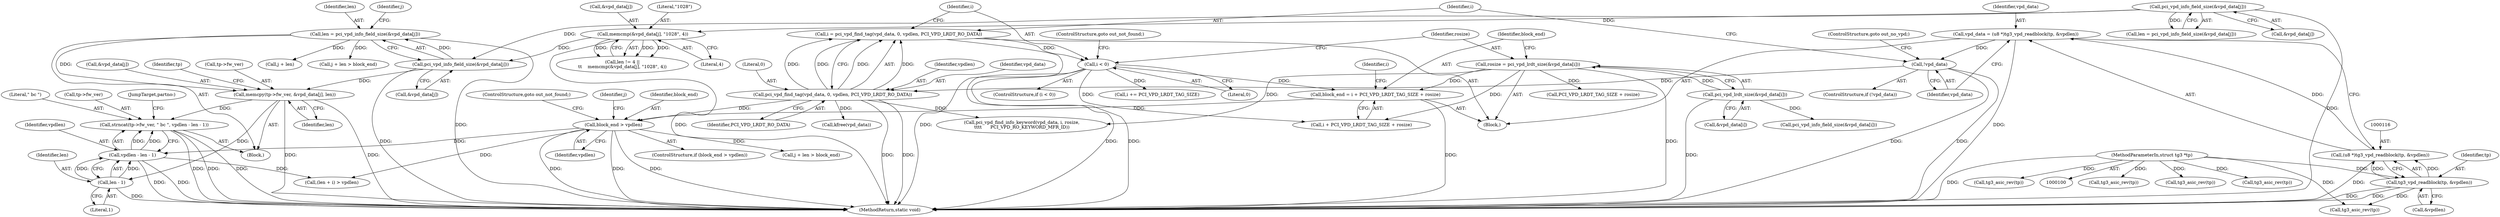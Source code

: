 digraph "1_linux_715230a44310a8cf66fbfb5a46f9a62a9b2de424@API" {
"1000238" [label="(Call,strncat(tp->fw_ver, \" bc \", vpdlen - len - 1))"];
"1000229" [label="(Call,memcpy(tp->fw_ver, &vpd_data[j], len))"];
"1000214" [label="(Call,pci_vpd_info_field_size(&vpd_data[j]))"];
"1000192" [label="(Call,memcmp(&vpd_data[j], \"1028\", 4))"];
"1000173" [label="(Call,pci_vpd_info_field_size(&vpd_data[j]))"];
"1000212" [label="(Call,len = pci_vpd_info_field_size(&vpd_data[j]))"];
"1000243" [label="(Call,vpdlen - len - 1)"];
"1000155" [label="(Call,block_end > vpdlen)"];
"1000144" [label="(Call,block_end = i + PCI_VPD_LRDT_TAG_SIZE + rosize)"];
"1000133" [label="(Call,i < 0)"];
"1000125" [label="(Call,i = pci_vpd_find_tag(vpd_data, 0, vpdlen, PCI_VPD_LRDT_RO_DATA))"];
"1000127" [label="(Call,pci_vpd_find_tag(vpd_data, 0, vpdlen, PCI_VPD_LRDT_RO_DATA))"];
"1000122" [label="(Call,!vpd_data)"];
"1000113" [label="(Call,vpd_data = (u8 *)tg3_vpd_readblock(tp, &vpdlen))"];
"1000115" [label="(Call,(u8 *)tg3_vpd_readblock(tp, &vpdlen))"];
"1000117" [label="(Call,tg3_vpd_readblock(tp, &vpdlen))"];
"1000101" [label="(MethodParameterIn,struct tg3 *tp)"];
"1000137" [label="(Call,rosize = pci_vpd_lrdt_size(&vpd_data[i]))"];
"1000139" [label="(Call,pci_vpd_lrdt_size(&vpd_data[i]))"];
"1000245" [label="(Call,len - 1)"];
"1000188" [label="(Call,len != 4 ||\n\t\t    memcmp(&vpd_data[j], \"1028\", 4))"];
"1000154" [label="(ControlStructure,if (block_end > vpdlen))"];
"1000145" [label="(Identifier,block_end)"];
"1000568" [label="(Call,tg3_asic_rev(tp))"];
"1000239" [label="(Call,tp->fw_ver)"];
"1000212" [label="(Call,len = pci_vpd_info_field_size(&vpd_data[j]))"];
"1000146" [label="(Call,i + PCI_VPD_LRDT_TAG_SIZE + rosize)"];
"1000121" [label="(ControlStructure,if (!vpd_data))"];
"1000117" [label="(Call,tg3_vpd_readblock(tp, &vpdlen))"];
"1000248" [label="(JumpTarget,partno:)"];
"1000137" [label="(Call,rosize = pci_vpd_lrdt_size(&vpd_data[i]))"];
"1000161" [label="(Call,pci_vpd_find_info_keyword(vpd_data, i, rosize,\n\t\t\t\t      PCI_VPD_RO_KEYWORD_MFR_ID))"];
"1000125" [label="(Call,i = pci_vpd_find_tag(vpd_data, 0, vpdlen, PCI_VPD_LRDT_RO_DATA))"];
"1000242" [label="(Literal,\" bc \")"];
"1000124" [label="(ControlStructure,goto out_no_vpd;)"];
"1000244" [label="(Identifier,vpdlen)"];
"1000220" [label="(Identifier,j)"];
"1000130" [label="(Identifier,vpdlen)"];
"1000412" [label="(Call,tg3_asic_rev(tp))"];
"1000140" [label="(Call,&vpd_data[i])"];
"1000148" [label="(Call,PCI_VPD_LRDT_TAG_SIZE + rosize)"];
"1000237" [label="(Identifier,len)"];
"1000122" [label="(Call,!vpd_data)"];
"1000144" [label="(Call,block_end = i + PCI_VPD_LRDT_TAG_SIZE + rosize)"];
"1000214" [label="(Call,pci_vpd_info_field_size(&vpd_data[j]))"];
"1000155" [label="(Call,block_end > vpdlen)"];
"1000246" [label="(Identifier,len)"];
"1000233" [label="(Call,&vpd_data[j])"];
"1000127" [label="(Call,pci_vpd_find_tag(vpd_data, 0, vpdlen, PCI_VPD_LRDT_RO_DATA))"];
"1000240" [label="(Identifier,tp)"];
"1000151" [label="(Call,i += PCI_VPD_LRDT_TAG_SIZE)"];
"1000173" [label="(Call,pci_vpd_info_field_size(&vpd_data[j]))"];
"1000304" [label="(Call,tg3_asic_rev(tp))"];
"1000276" [label="(Call,(len + i) > vpdlen)"];
"1000263" [label="(Call,pci_vpd_info_field_size(&vpd_data[i]))"];
"1000171" [label="(Call,len = pci_vpd_info_field_size(&vpd_data[j]))"];
"1000113" [label="(Call,vpd_data = (u8 *)tg3_vpd_readblock(tp, &vpdlen))"];
"1000230" [label="(Call,tp->fw_ver)"];
"1000229" [label="(Call,memcpy(tp->fw_ver, &vpd_data[j], len))"];
"1000213" [label="(Identifier,len)"];
"1000158" [label="(ControlStructure,goto out_not_found;)"];
"1000126" [label="(Identifier,i)"];
"1000192" [label="(Call,memcmp(&vpd_data[j], \"1028\", 4))"];
"1000504" [label="(Call,tg3_asic_rev(tp))"];
"1000160" [label="(Identifier,j)"];
"1000348" [label="(Call,tg3_asic_rev(tp))"];
"1000101" [label="(MethodParameterIn,struct tg3 *tp)"];
"1000183" [label="(Call,j + len > block_end)"];
"1000243" [label="(Call,vpdlen - len - 1)"];
"1000115" [label="(Call,(u8 *)tg3_vpd_readblock(tp, &vpdlen))"];
"1000128" [label="(Identifier,vpd_data)"];
"1000135" [label="(Literal,0)"];
"1000139" [label="(Call,pci_vpd_lrdt_size(&vpd_data[i]))"];
"1000585" [label="(MethodReturn,static void)"];
"1000170" [label="(Block,)"];
"1000114" [label="(Identifier,vpd_data)"];
"1000118" [label="(Identifier,tp)"];
"1000238" [label="(Call,strncat(tp->fw_ver, \" bc \", vpdlen - len - 1))"];
"1000119" [label="(Call,&vpdlen)"];
"1000245" [label="(Call,len - 1)"];
"1000136" [label="(ControlStructure,goto out_not_found;)"];
"1000224" [label="(Call,j + len)"];
"1000174" [label="(Call,&vpd_data[j])"];
"1000131" [label="(Identifier,PCI_VPD_LRDT_RO_DATA)"];
"1000292" [label="(Call,kfree(vpd_data))"];
"1000215" [label="(Call,&vpd_data[j])"];
"1000223" [label="(Call,j + len > block_end)"];
"1000157" [label="(Identifier,vpdlen)"];
"1000133" [label="(Call,i < 0)"];
"1000132" [label="(ControlStructure,if (i < 0))"];
"1000247" [label="(Literal,1)"];
"1000152" [label="(Identifier,i)"];
"1000102" [label="(Block,)"];
"1000134" [label="(Identifier,i)"];
"1000198" [label="(Literal,4)"];
"1000156" [label="(Identifier,block_end)"];
"1000138" [label="(Identifier,rosize)"];
"1000123" [label="(Identifier,vpd_data)"];
"1000197" [label="(Literal,\"1028\")"];
"1000129" [label="(Literal,0)"];
"1000193" [label="(Call,&vpd_data[j])"];
"1000238" -> "1000170"  [label="AST: "];
"1000238" -> "1000243"  [label="CFG: "];
"1000239" -> "1000238"  [label="AST: "];
"1000242" -> "1000238"  [label="AST: "];
"1000243" -> "1000238"  [label="AST: "];
"1000248" -> "1000238"  [label="CFG: "];
"1000238" -> "1000585"  [label="DDG: "];
"1000238" -> "1000585"  [label="DDG: "];
"1000238" -> "1000585"  [label="DDG: "];
"1000229" -> "1000238"  [label="DDG: "];
"1000243" -> "1000238"  [label="DDG: "];
"1000243" -> "1000238"  [label="DDG: "];
"1000229" -> "1000170"  [label="AST: "];
"1000229" -> "1000237"  [label="CFG: "];
"1000230" -> "1000229"  [label="AST: "];
"1000233" -> "1000229"  [label="AST: "];
"1000237" -> "1000229"  [label="AST: "];
"1000240" -> "1000229"  [label="CFG: "];
"1000229" -> "1000585"  [label="DDG: "];
"1000229" -> "1000585"  [label="DDG: "];
"1000214" -> "1000229"  [label="DDG: "];
"1000212" -> "1000229"  [label="DDG: "];
"1000229" -> "1000245"  [label="DDG: "];
"1000214" -> "1000212"  [label="AST: "];
"1000214" -> "1000215"  [label="CFG: "];
"1000215" -> "1000214"  [label="AST: "];
"1000212" -> "1000214"  [label="CFG: "];
"1000214" -> "1000585"  [label="DDG: "];
"1000214" -> "1000212"  [label="DDG: "];
"1000192" -> "1000214"  [label="DDG: "];
"1000173" -> "1000214"  [label="DDG: "];
"1000192" -> "1000188"  [label="AST: "];
"1000192" -> "1000198"  [label="CFG: "];
"1000193" -> "1000192"  [label="AST: "];
"1000197" -> "1000192"  [label="AST: "];
"1000198" -> "1000192"  [label="AST: "];
"1000188" -> "1000192"  [label="CFG: "];
"1000192" -> "1000585"  [label="DDG: "];
"1000192" -> "1000188"  [label="DDG: "];
"1000192" -> "1000188"  [label="DDG: "];
"1000192" -> "1000188"  [label="DDG: "];
"1000173" -> "1000192"  [label="DDG: "];
"1000173" -> "1000171"  [label="AST: "];
"1000173" -> "1000174"  [label="CFG: "];
"1000174" -> "1000173"  [label="AST: "];
"1000171" -> "1000173"  [label="CFG: "];
"1000173" -> "1000585"  [label="DDG: "];
"1000173" -> "1000171"  [label="DDG: "];
"1000212" -> "1000170"  [label="AST: "];
"1000213" -> "1000212"  [label="AST: "];
"1000220" -> "1000212"  [label="CFG: "];
"1000212" -> "1000585"  [label="DDG: "];
"1000212" -> "1000223"  [label="DDG: "];
"1000212" -> "1000224"  [label="DDG: "];
"1000243" -> "1000245"  [label="CFG: "];
"1000244" -> "1000243"  [label="AST: "];
"1000245" -> "1000243"  [label="AST: "];
"1000243" -> "1000585"  [label="DDG: "];
"1000243" -> "1000585"  [label="DDG: "];
"1000155" -> "1000243"  [label="DDG: "];
"1000245" -> "1000243"  [label="DDG: "];
"1000245" -> "1000243"  [label="DDG: "];
"1000243" -> "1000276"  [label="DDG: "];
"1000155" -> "1000154"  [label="AST: "];
"1000155" -> "1000157"  [label="CFG: "];
"1000156" -> "1000155"  [label="AST: "];
"1000157" -> "1000155"  [label="AST: "];
"1000158" -> "1000155"  [label="CFG: "];
"1000160" -> "1000155"  [label="CFG: "];
"1000155" -> "1000585"  [label="DDG: "];
"1000155" -> "1000585"  [label="DDG: "];
"1000155" -> "1000585"  [label="DDG: "];
"1000144" -> "1000155"  [label="DDG: "];
"1000127" -> "1000155"  [label="DDG: "];
"1000155" -> "1000183"  [label="DDG: "];
"1000155" -> "1000276"  [label="DDG: "];
"1000144" -> "1000102"  [label="AST: "];
"1000144" -> "1000146"  [label="CFG: "];
"1000145" -> "1000144"  [label="AST: "];
"1000146" -> "1000144"  [label="AST: "];
"1000152" -> "1000144"  [label="CFG: "];
"1000144" -> "1000585"  [label="DDG: "];
"1000133" -> "1000144"  [label="DDG: "];
"1000137" -> "1000144"  [label="DDG: "];
"1000133" -> "1000132"  [label="AST: "];
"1000133" -> "1000135"  [label="CFG: "];
"1000134" -> "1000133"  [label="AST: "];
"1000135" -> "1000133"  [label="AST: "];
"1000136" -> "1000133"  [label="CFG: "];
"1000138" -> "1000133"  [label="CFG: "];
"1000133" -> "1000585"  [label="DDG: "];
"1000133" -> "1000585"  [label="DDG: "];
"1000125" -> "1000133"  [label="DDG: "];
"1000133" -> "1000146"  [label="DDG: "];
"1000133" -> "1000151"  [label="DDG: "];
"1000125" -> "1000102"  [label="AST: "];
"1000125" -> "1000127"  [label="CFG: "];
"1000126" -> "1000125"  [label="AST: "];
"1000127" -> "1000125"  [label="AST: "];
"1000134" -> "1000125"  [label="CFG: "];
"1000125" -> "1000585"  [label="DDG: "];
"1000127" -> "1000125"  [label="DDG: "];
"1000127" -> "1000125"  [label="DDG: "];
"1000127" -> "1000125"  [label="DDG: "];
"1000127" -> "1000125"  [label="DDG: "];
"1000127" -> "1000131"  [label="CFG: "];
"1000128" -> "1000127"  [label="AST: "];
"1000129" -> "1000127"  [label="AST: "];
"1000130" -> "1000127"  [label="AST: "];
"1000131" -> "1000127"  [label="AST: "];
"1000127" -> "1000585"  [label="DDG: "];
"1000127" -> "1000585"  [label="DDG: "];
"1000122" -> "1000127"  [label="DDG: "];
"1000127" -> "1000161"  [label="DDG: "];
"1000127" -> "1000292"  [label="DDG: "];
"1000122" -> "1000121"  [label="AST: "];
"1000122" -> "1000123"  [label="CFG: "];
"1000123" -> "1000122"  [label="AST: "];
"1000124" -> "1000122"  [label="CFG: "];
"1000126" -> "1000122"  [label="CFG: "];
"1000122" -> "1000585"  [label="DDG: "];
"1000122" -> "1000585"  [label="DDG: "];
"1000113" -> "1000122"  [label="DDG: "];
"1000113" -> "1000102"  [label="AST: "];
"1000113" -> "1000115"  [label="CFG: "];
"1000114" -> "1000113"  [label="AST: "];
"1000115" -> "1000113"  [label="AST: "];
"1000123" -> "1000113"  [label="CFG: "];
"1000113" -> "1000585"  [label="DDG: "];
"1000115" -> "1000113"  [label="DDG: "];
"1000115" -> "1000117"  [label="CFG: "];
"1000116" -> "1000115"  [label="AST: "];
"1000117" -> "1000115"  [label="AST: "];
"1000115" -> "1000585"  [label="DDG: "];
"1000117" -> "1000115"  [label="DDG: "];
"1000117" -> "1000115"  [label="DDG: "];
"1000117" -> "1000119"  [label="CFG: "];
"1000118" -> "1000117"  [label="AST: "];
"1000119" -> "1000117"  [label="AST: "];
"1000117" -> "1000585"  [label="DDG: "];
"1000117" -> "1000585"  [label="DDG: "];
"1000101" -> "1000117"  [label="DDG: "];
"1000117" -> "1000304"  [label="DDG: "];
"1000101" -> "1000100"  [label="AST: "];
"1000101" -> "1000585"  [label="DDG: "];
"1000101" -> "1000304"  [label="DDG: "];
"1000101" -> "1000348"  [label="DDG: "];
"1000101" -> "1000412"  [label="DDG: "];
"1000101" -> "1000504"  [label="DDG: "];
"1000101" -> "1000568"  [label="DDG: "];
"1000137" -> "1000102"  [label="AST: "];
"1000137" -> "1000139"  [label="CFG: "];
"1000138" -> "1000137"  [label="AST: "];
"1000139" -> "1000137"  [label="AST: "];
"1000145" -> "1000137"  [label="CFG: "];
"1000137" -> "1000585"  [label="DDG: "];
"1000139" -> "1000137"  [label="DDG: "];
"1000137" -> "1000146"  [label="DDG: "];
"1000137" -> "1000148"  [label="DDG: "];
"1000137" -> "1000161"  [label="DDG: "];
"1000139" -> "1000140"  [label="CFG: "];
"1000140" -> "1000139"  [label="AST: "];
"1000139" -> "1000585"  [label="DDG: "];
"1000139" -> "1000263"  [label="DDG: "];
"1000245" -> "1000247"  [label="CFG: "];
"1000246" -> "1000245"  [label="AST: "];
"1000247" -> "1000245"  [label="AST: "];
"1000245" -> "1000585"  [label="DDG: "];
}
